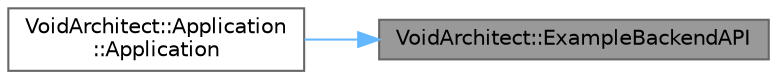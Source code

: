 digraph "VoidArchitect::ExampleBackendAPI"
{
 // LATEX_PDF_SIZE
  bgcolor="transparent";
  edge [fontname=Helvetica,fontsize=10,labelfontname=Helvetica,labelfontsize=10];
  node [fontname=Helvetica,fontsize=10,shape=box,height=0.2,width=0.4];
  rankdir="RL";
  Node1 [id="Node000001",label="VoidArchitect::ExampleBackendAPI",height=0.2,width=0.4,color="gray40", fillcolor="grey60", style="filled", fontcolor="black",tooltip=" "];
  Node1 -> Node2 [id="edge1_Node000001_Node000002",dir="back",color="steelblue1",style="solid",tooltip=" "];
  Node2 [id="Node000002",label="VoidArchitect::Application\l::Application",height=0.2,width=0.4,color="grey40", fillcolor="white", style="filled",URL="$class_void_architect_1_1_application.html#a6ea044a7ddd8c1f0fe14abe8619e4564",tooltip=" "];
}
